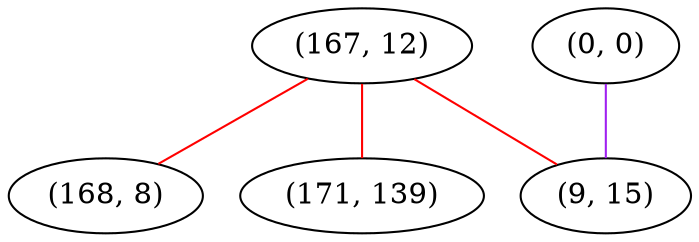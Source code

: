 graph "" {
"(167, 12)";
"(168, 8)";
"(171, 139)";
"(0, 0)";
"(9, 15)";
"(167, 12)" -- "(168, 8)"  [color=red, key=0, weight=1];
"(167, 12)" -- "(171, 139)"  [color=red, key=0, weight=1];
"(167, 12)" -- "(9, 15)"  [color=red, key=0, weight=1];
"(0, 0)" -- "(9, 15)"  [color=purple, key=0, weight=4];
}
